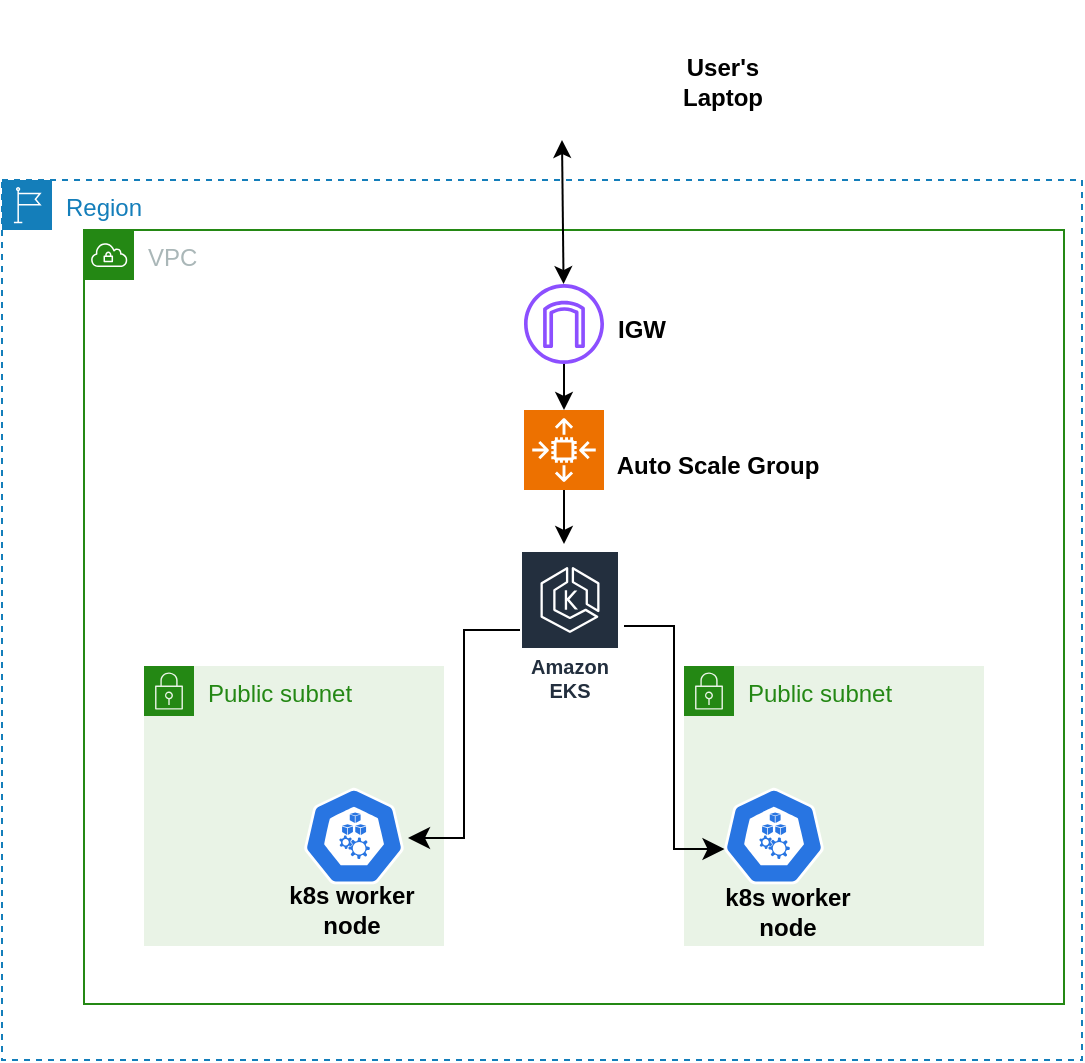 <mxfile version="22.0.1" type="device">
  <diagram name="Page-1" id="BdtXLh70MsclHzi9UL6R">
    <mxGraphModel dx="1034" dy="502" grid="1" gridSize="10" guides="1" tooltips="1" connect="1" arrows="1" fold="1" page="1" pageScale="1" pageWidth="850" pageHeight="1100" math="0" shadow="0">
      <root>
        <mxCell id="0" />
        <mxCell id="1" parent="0" />
        <mxCell id="SOK8esqjdoVx8pa6e1xp-1" value="Public subnet" style="points=[[0,0],[0.25,0],[0.5,0],[0.75,0],[1,0],[1,0.25],[1,0.5],[1,0.75],[1,1],[0.75,1],[0.5,1],[0.25,1],[0,1],[0,0.75],[0,0.5],[0,0.25]];outlineConnect=0;gradientColor=none;html=1;whiteSpace=wrap;fontSize=12;fontStyle=0;container=1;pointerEvents=0;collapsible=0;recursiveResize=0;shape=mxgraph.aws4.group;grIcon=mxgraph.aws4.group_security_group;grStroke=0;strokeColor=#248814;fillColor=#E9F3E6;verticalAlign=top;align=left;spacingLeft=30;fontColor=#248814;dashed=0;" vertex="1" parent="1">
          <mxGeometry x="201" y="433" width="150" height="140" as="geometry" />
        </mxCell>
        <mxCell id="SOK8esqjdoVx8pa6e1xp-3" value="" style="sketch=0;html=1;dashed=0;whitespace=wrap;fillColor=#2875E2;strokeColor=#ffffff;points=[[0.005,0.63,0],[0.1,0.2,0],[0.9,0.2,0],[0.5,0,0],[0.995,0.63,0],[0.72,0.99,0],[0.5,1,0],[0.28,0.99,0]];verticalLabelPosition=bottom;align=center;verticalAlign=top;shape=mxgraph.kubernetes.icon;prIcon=node" vertex="1" parent="SOK8esqjdoVx8pa6e1xp-1">
          <mxGeometry x="80" y="60" width="50" height="50" as="geometry" />
        </mxCell>
        <mxCell id="SOK8esqjdoVx8pa6e1xp-5" value="" style="sketch=0;points=[[0,0,0],[0.25,0,0],[0.5,0,0],[0.75,0,0],[1,0,0],[0,1,0],[0.25,1,0],[0.5,1,0],[0.75,1,0],[1,1,0],[0,0.25,0],[0,0.5,0],[0,0.75,0],[1,0.25,0],[1,0.5,0],[1,0.75,0]];outlineConnect=0;fontColor=#232F3E;fillColor=#ED7100;strokeColor=#ffffff;dashed=0;verticalLabelPosition=bottom;verticalAlign=top;align=center;html=1;fontSize=12;fontStyle=0;aspect=fixed;shape=mxgraph.aws4.resourceIcon;resIcon=mxgraph.aws4.auto_scaling2;" vertex="1" parent="1">
          <mxGeometry x="391" y="305" width="40" height="40" as="geometry" />
        </mxCell>
        <mxCell id="SOK8esqjdoVx8pa6e1xp-6" value="Amazon EKS" style="sketch=0;outlineConnect=0;fontColor=#232F3E;gradientColor=none;strokeColor=#ffffff;fillColor=#232F3E;dashed=0;verticalLabelPosition=middle;verticalAlign=bottom;align=center;html=1;whiteSpace=wrap;fontSize=10;fontStyle=1;spacing=3;shape=mxgraph.aws4.productIcon;prIcon=mxgraph.aws4.eks;" vertex="1" parent="1">
          <mxGeometry x="389" y="375" width="50" height="80" as="geometry" />
        </mxCell>
        <mxCell id="SOK8esqjdoVx8pa6e1xp-7" value="Public subnet" style="points=[[0,0],[0.25,0],[0.5,0],[0.75,0],[1,0],[1,0.25],[1,0.5],[1,0.75],[1,1],[0.75,1],[0.5,1],[0.25,1],[0,1],[0,0.75],[0,0.5],[0,0.25]];outlineConnect=0;gradientColor=none;html=1;whiteSpace=wrap;fontSize=12;fontStyle=0;container=1;pointerEvents=0;collapsible=0;recursiveResize=0;shape=mxgraph.aws4.group;grIcon=mxgraph.aws4.group_security_group;grStroke=0;strokeColor=#248814;fillColor=#E9F3E6;verticalAlign=top;align=left;spacingLeft=30;fontColor=#248814;dashed=0;" vertex="1" parent="1">
          <mxGeometry x="471" y="433" width="150" height="140" as="geometry" />
        </mxCell>
        <mxCell id="SOK8esqjdoVx8pa6e1xp-9" value="" style="sketch=0;html=1;dashed=0;whitespace=wrap;fillColor=#2875E2;strokeColor=#ffffff;points=[[0.005,0.63,0],[0.1,0.2,0],[0.9,0.2,0],[0.5,0,0],[0.995,0.63,0],[0.72,0.99,0],[0.5,1,0],[0.28,0.99,0]];verticalLabelPosition=bottom;align=center;verticalAlign=top;shape=mxgraph.kubernetes.icon;prIcon=node" vertex="1" parent="SOK8esqjdoVx8pa6e1xp-7">
          <mxGeometry x="20" y="60" width="50" height="50" as="geometry" />
        </mxCell>
        <mxCell id="SOK8esqjdoVx8pa6e1xp-10" value="" style="sketch=0;outlineConnect=0;fontColor=#232F3E;gradientColor=none;fillColor=#8C4FFF;strokeColor=none;dashed=0;verticalLabelPosition=bottom;verticalAlign=top;align=center;html=1;fontSize=12;fontStyle=0;aspect=fixed;pointerEvents=1;shape=mxgraph.aws4.internet_gateway;" vertex="1" parent="1">
          <mxGeometry x="391" y="242" width="40" height="40" as="geometry" />
        </mxCell>
        <mxCell id="SOK8esqjdoVx8pa6e1xp-13" value="" style="edgeStyle=elbowEdgeStyle;elbow=horizontal;endArrow=classic;html=1;curved=0;rounded=0;endSize=8;startSize=8;entryX=1.04;entryY=0.52;entryDx=0;entryDy=0;entryPerimeter=0;" edge="1" parent="1" source="SOK8esqjdoVx8pa6e1xp-6" target="SOK8esqjdoVx8pa6e1xp-3">
          <mxGeometry width="50" height="50" relative="1" as="geometry">
            <mxPoint x="411" y="543" as="sourcePoint" />
            <mxPoint x="461" y="493" as="targetPoint" />
          </mxGeometry>
        </mxCell>
        <mxCell id="SOK8esqjdoVx8pa6e1xp-17" value="" style="edgeStyle=elbowEdgeStyle;elbow=horizontal;endArrow=classic;html=1;curved=0;rounded=0;endSize=8;startSize=8;entryX=0.005;entryY=0.63;entryDx=0;entryDy=0;entryPerimeter=0;exitX=1.04;exitY=0.475;exitDx=0;exitDy=0;exitPerimeter=0;" edge="1" parent="1" source="SOK8esqjdoVx8pa6e1xp-6" target="SOK8esqjdoVx8pa6e1xp-9">
          <mxGeometry width="50" height="50" relative="1" as="geometry">
            <mxPoint x="745" y="413" as="sourcePoint" />
            <mxPoint x="691" y="675" as="targetPoint" />
          </mxGeometry>
        </mxCell>
        <mxCell id="SOK8esqjdoVx8pa6e1xp-18" value="" style="endArrow=classic;html=1;rounded=0;entryX=0.5;entryY=0;entryDx=0;entryDy=0;entryPerimeter=0;" edge="1" parent="1" source="SOK8esqjdoVx8pa6e1xp-10" target="SOK8esqjdoVx8pa6e1xp-5">
          <mxGeometry width="50" height="50" relative="1" as="geometry">
            <mxPoint x="411" y="442" as="sourcePoint" />
            <mxPoint x="461" y="392" as="targetPoint" />
          </mxGeometry>
        </mxCell>
        <mxCell id="SOK8esqjdoVx8pa6e1xp-19" value="" style="endArrow=classic;html=1;rounded=0;exitX=0.5;exitY=1;exitDx=0;exitDy=0;exitPerimeter=0;" edge="1" parent="1" source="SOK8esqjdoVx8pa6e1xp-5">
          <mxGeometry width="50" height="50" relative="1" as="geometry">
            <mxPoint x="501" y="355" as="sourcePoint" />
            <mxPoint x="411" y="372" as="targetPoint" />
          </mxGeometry>
        </mxCell>
        <mxCell id="SOK8esqjdoVx8pa6e1xp-20" value="VPC" style="points=[[0,0],[0.25,0],[0.5,0],[0.75,0],[1,0],[1,0.25],[1,0.5],[1,0.75],[1,1],[0.75,1],[0.5,1],[0.25,1],[0,1],[0,0.75],[0,0.5],[0,0.25]];outlineConnect=0;gradientColor=none;html=1;whiteSpace=wrap;fontSize=12;fontStyle=0;container=1;pointerEvents=0;collapsible=0;recursiveResize=0;shape=mxgraph.aws4.group;grIcon=mxgraph.aws4.group_vpc;strokeColor=#248814;fillColor=none;verticalAlign=top;align=left;spacingLeft=30;fontColor=#AAB7B8;dashed=0;" vertex="1" parent="1">
          <mxGeometry x="171" y="215" width="490" height="387" as="geometry" />
        </mxCell>
        <mxCell id="SOK8esqjdoVx8pa6e1xp-21" value="Region" style="points=[[0,0],[0.25,0],[0.5,0],[0.75,0],[1,0],[1,0.25],[1,0.5],[1,0.75],[1,1],[0.75,1],[0.5,1],[0.25,1],[0,1],[0,0.75],[0,0.5],[0,0.25]];outlineConnect=0;gradientColor=none;html=1;whiteSpace=wrap;fontSize=12;fontStyle=0;container=1;pointerEvents=0;collapsible=0;recursiveResize=0;shape=mxgraph.aws4.group;grIcon=mxgraph.aws4.group_region;strokeColor=#147EBA;fillColor=none;verticalAlign=top;align=left;spacingLeft=30;fontColor=#147EBA;dashed=1;" vertex="1" parent="1">
          <mxGeometry x="130" y="190" width="540" height="440" as="geometry" />
        </mxCell>
        <mxCell id="SOK8esqjdoVx8pa6e1xp-22" value="&lt;b&gt;IGW&lt;/b&gt;" style="text;html=1;strokeColor=none;fillColor=none;align=center;verticalAlign=middle;whiteSpace=wrap;rounded=0;" vertex="1" parent="SOK8esqjdoVx8pa6e1xp-21">
          <mxGeometry x="290" y="60" width="60" height="30" as="geometry" />
        </mxCell>
        <mxCell id="SOK8esqjdoVx8pa6e1xp-25" value="&lt;b&gt;Auto Scale Group&lt;/b&gt;" style="text;html=1;strokeColor=none;fillColor=none;align=center;verticalAlign=middle;whiteSpace=wrap;rounded=0;" vertex="1" parent="SOK8esqjdoVx8pa6e1xp-21">
          <mxGeometry x="303" y="128" width="110" height="30" as="geometry" />
        </mxCell>
        <mxCell id="SOK8esqjdoVx8pa6e1xp-26" value="&lt;b&gt;k8s worker &lt;br&gt;node&lt;/b&gt;" style="text;html=1;strokeColor=none;fillColor=none;align=center;verticalAlign=middle;whiteSpace=wrap;rounded=0;" vertex="1" parent="SOK8esqjdoVx8pa6e1xp-21">
          <mxGeometry x="140" y="350" width="70" height="30" as="geometry" />
        </mxCell>
        <mxCell id="SOK8esqjdoVx8pa6e1xp-27" value="&lt;b&gt;k8s worker &lt;br&gt;node&lt;/b&gt;" style="text;html=1;strokeColor=none;fillColor=none;align=center;verticalAlign=middle;whiteSpace=wrap;rounded=0;" vertex="1" parent="SOK8esqjdoVx8pa6e1xp-21">
          <mxGeometry x="358" y="351" width="70" height="30" as="geometry" />
        </mxCell>
        <mxCell id="SOK8esqjdoVx8pa6e1xp-28" value="" style="shape=image;html=1;verticalAlign=top;verticalLabelPosition=bottom;labelBackgroundColor=#ffffff;imageAspect=0;aspect=fixed;image=https://cdn1.iconfinder.com/data/icons/nuvola2/128x128/apps/laptop_pcmcia.png" vertex="1" parent="1">
          <mxGeometry x="370.5" y="100" width="81" height="81" as="geometry" />
        </mxCell>
        <mxCell id="SOK8esqjdoVx8pa6e1xp-29" value="User&#39;s&lt;br&gt;Laptop" style="text;html=1;strokeColor=none;fillColor=none;align=center;verticalAlign=middle;whiteSpace=wrap;rounded=0;fontStyle=1" vertex="1" parent="1">
          <mxGeometry x="450" y="125.5" width="81" height="30" as="geometry" />
        </mxCell>
        <mxCell id="SOK8esqjdoVx8pa6e1xp-30" value="" style="endArrow=classic;startArrow=classic;html=1;rounded=0;" edge="1" parent="1" source="SOK8esqjdoVx8pa6e1xp-10">
          <mxGeometry width="50" height="50" relative="1" as="geometry">
            <mxPoint x="570" y="350" as="sourcePoint" />
            <mxPoint x="410" y="170" as="targetPoint" />
          </mxGeometry>
        </mxCell>
      </root>
    </mxGraphModel>
  </diagram>
</mxfile>

